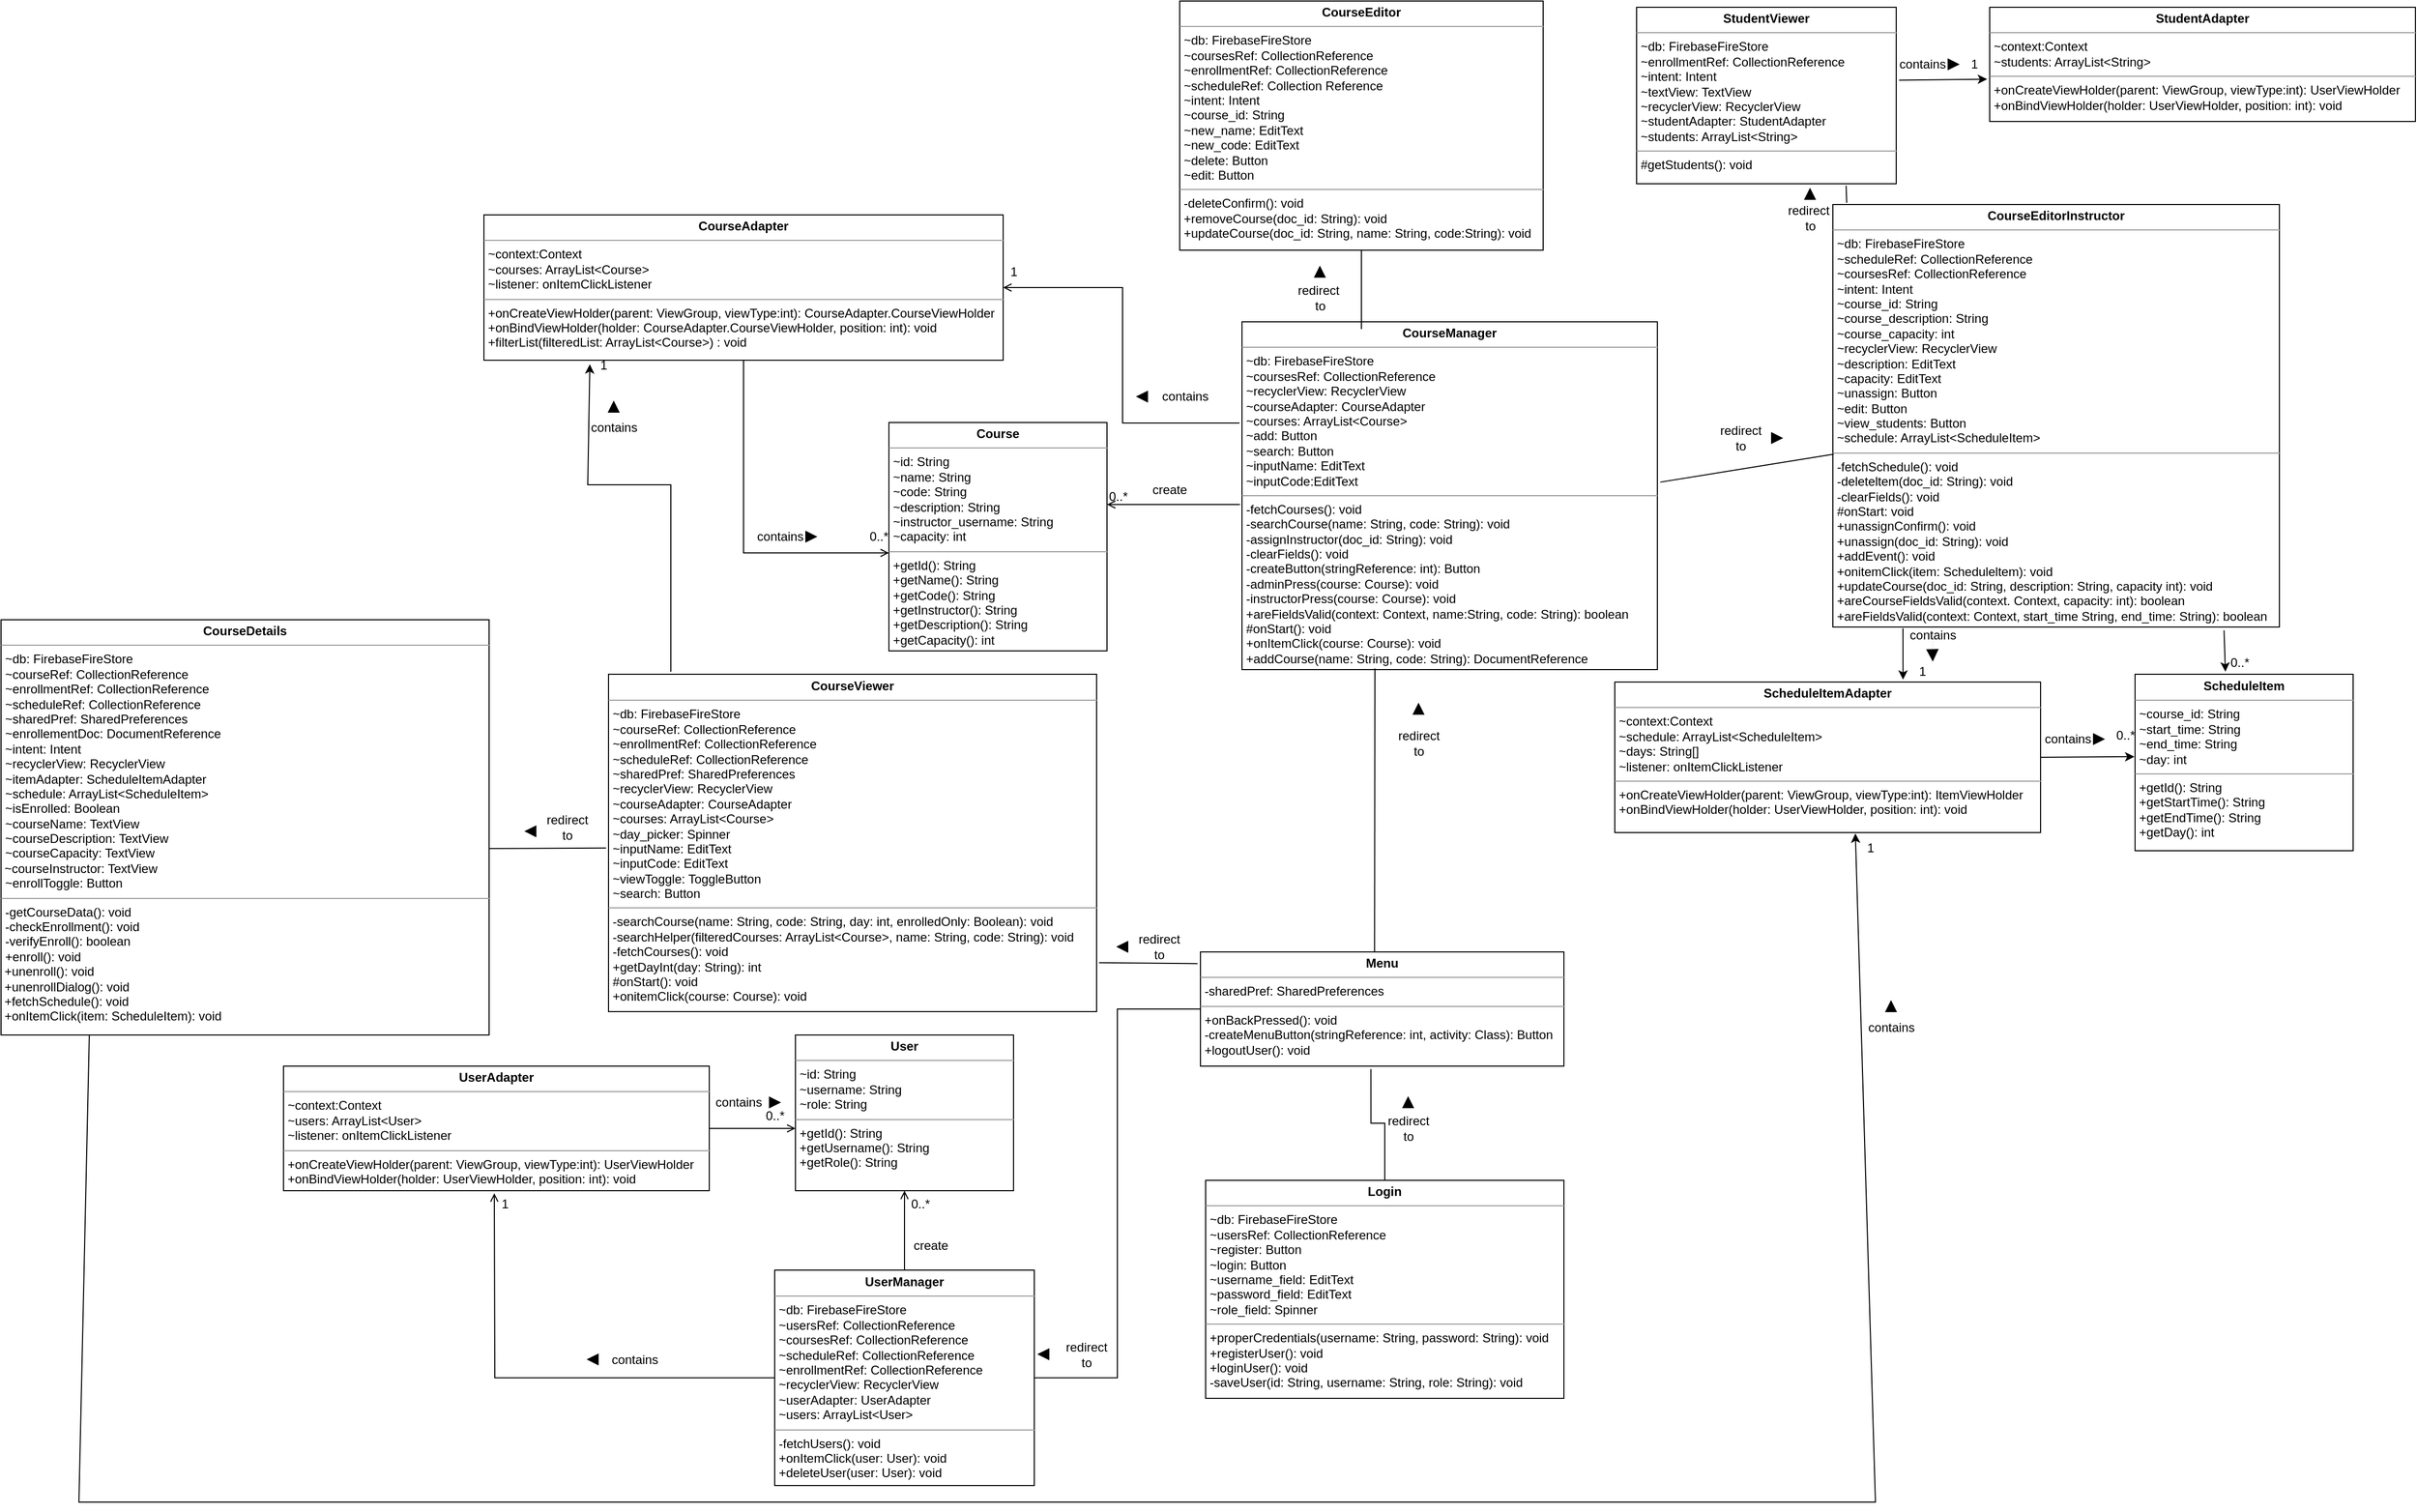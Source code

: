 <mxfile version="20.6.0" type="github">
  <diagram id="C5RBs43oDa-KdzZeNtuy" name="Page-1">
    <mxGraphModel dx="1880" dy="1747" grid="1" gridSize="10" guides="1" tooltips="1" connect="1" arrows="1" fold="1" page="1" pageScale="1" pageWidth="827" pageHeight="1169" math="0" shadow="0">
      <root>
        <mxCell id="WIyWlLk6GJQsqaUBKTNV-0" />
        <mxCell id="WIyWlLk6GJQsqaUBKTNV-1" parent="WIyWlLk6GJQsqaUBKTNV-0" />
        <mxCell id="zkfFHV4jXpPFQw0GAbJ--26" value="" style="endArrow=none;shadow=0;strokeWidth=1;rounded=0;endFill=0;edgeStyle=elbowEdgeStyle;elbow=vertical;strokeColor=default;startArrow=open;startFill=0;" parent="WIyWlLk6GJQsqaUBKTNV-1" edge="1">
          <mxGeometry x="0.5" y="41" relative="1" as="geometry">
            <mxPoint x="380" y="189" as="sourcePoint" />
            <mxPoint x="508" y="189" as="targetPoint" />
            <mxPoint x="-40" y="32" as="offset" />
          </mxGeometry>
        </mxCell>
        <mxCell id="zkfFHV4jXpPFQw0GAbJ--27" value="0..*" style="resizable=0;align=left;verticalAlign=bottom;labelBackgroundColor=none;fontSize=12;" parent="zkfFHV4jXpPFQw0GAbJ--26" connectable="0" vertex="1">
          <mxGeometry x="-1" relative="1" as="geometry">
            <mxPoint y="1" as="offset" />
          </mxGeometry>
        </mxCell>
        <mxCell id="zkfFHV4jXpPFQw0GAbJ--28" value="" style="resizable=0;align=right;verticalAlign=bottom;labelBackgroundColor=none;fontSize=12;" parent="zkfFHV4jXpPFQw0GAbJ--26" connectable="0" vertex="1">
          <mxGeometry x="1" relative="1" as="geometry">
            <mxPoint x="-7" y="4" as="offset" />
          </mxGeometry>
        </mxCell>
        <mxCell id="fP5dS_6nymFe7e1dq4BX-2" value="&lt;p style=&quot;margin:0px;margin-top:4px;text-align:center;&quot;&gt;&lt;b&gt;Course&lt;/b&gt;&lt;/p&gt;&lt;hr size=&quot;1&quot;&gt;&lt;p style=&quot;margin:0px;margin-left:4px;&quot;&gt;~id: String&lt;/p&gt;&lt;p style=&quot;margin:0px;margin-left:4px;&quot;&gt;&lt;span style=&quot;background-color: initial;&quot;&gt;~name: String&lt;/span&gt;&lt;/p&gt;&lt;p style=&quot;margin:0px;margin-left:4px;&quot;&gt;&lt;span style=&quot;background-color: initial;&quot;&gt;~code: String&lt;/span&gt;&lt;/p&gt;&lt;p style=&quot;margin:0px;margin-left:4px;&quot;&gt;~description: String&lt;span style=&quot;background-color: initial;&quot;&gt;&lt;br&gt;&lt;/span&gt;&lt;/p&gt;&lt;p style=&quot;margin:0px;margin-left:4px;&quot;&gt;~instructor_username: String&lt;br&gt;&lt;/p&gt;&lt;p style=&quot;margin:0px;margin-left:4px;&quot;&gt;~capacity: int&lt;br&gt;&lt;/p&gt;&lt;hr size=&quot;1&quot;&gt;&lt;p style=&quot;margin:0px;margin-left:4px;&quot;&gt;+getId(): String&lt;/p&gt;&lt;p style=&quot;margin:0px;margin-left:4px;&quot;&gt;+getName(): String&lt;/p&gt;&lt;p style=&quot;margin:0px;margin-left:4px;&quot;&gt;+getCode(): String&lt;/p&gt;&lt;p style=&quot;margin:0px;margin-left:4px;&quot;&gt;+getInstructor(): String&lt;br&gt;&lt;/p&gt;&lt;p style=&quot;margin:0px;margin-left:4px;&quot;&gt;+getDescription(): String&lt;br&gt;&lt;/p&gt;&lt;p style=&quot;margin:0px;margin-left:4px;&quot;&gt;+getCapacity(): int&lt;br&gt;&lt;/p&gt;&lt;p style=&quot;margin:0px;margin-left:4px;&quot;&gt;&lt;br&gt;&lt;/p&gt;" style="verticalAlign=top;align=left;overflow=fill;fontSize=12;fontFamily=Helvetica;html=1;" parent="WIyWlLk6GJQsqaUBKTNV-1" vertex="1">
          <mxGeometry x="170" y="110" width="210" height="220" as="geometry" />
        </mxCell>
        <mxCell id="fP5dS_6nymFe7e1dq4BX-3" value="&lt;p style=&quot;margin:0px;margin-top:4px;text-align:center;&quot;&gt;&lt;b&gt;User&lt;/b&gt;&lt;/p&gt;&lt;hr size=&quot;1&quot;&gt;&lt;p style=&quot;margin:0px;margin-left:4px;&quot;&gt;~id: String&lt;/p&gt;&lt;p style=&quot;margin:0px;margin-left:4px;&quot;&gt;&lt;span style=&quot;background-color: initial;&quot;&gt;~username: String&lt;/span&gt;&lt;/p&gt;&lt;p style=&quot;margin:0px;margin-left:4px;&quot;&gt;&lt;span style=&quot;background-color: initial;&quot;&gt;~role: String&amp;nbsp;&lt;/span&gt;&lt;/p&gt;&lt;hr size=&quot;1&quot;&gt;&lt;p style=&quot;margin:0px;margin-left:4px;&quot;&gt;+getId(): String&lt;/p&gt;&lt;p style=&quot;margin:0px;margin-left:4px;&quot;&gt;+getUsername(): String&lt;/p&gt;&lt;p style=&quot;margin:0px;margin-left:4px;&quot;&gt;+getRole(): String&lt;/p&gt;&lt;p style=&quot;margin:0px;margin-left:4px;&quot;&gt;&lt;br&gt;&lt;/p&gt;&lt;p style=&quot;margin:0px;margin-left:4px;&quot;&gt;&lt;br&gt;&lt;/p&gt;" style="verticalAlign=top;align=left;overflow=fill;fontSize=12;fontFamily=Helvetica;html=1;" parent="WIyWlLk6GJQsqaUBKTNV-1" vertex="1">
          <mxGeometry x="80" y="700" width="210" height="150" as="geometry" />
        </mxCell>
        <mxCell id="fP5dS_6nymFe7e1dq4BX-4" value="&lt;p style=&quot;margin:0px;margin-top:4px;text-align:center;&quot;&gt;&lt;b&gt;CourseManager&lt;/b&gt;&lt;/p&gt;&lt;hr size=&quot;1&quot;&gt;&lt;p style=&quot;margin:0px;margin-left:4px;&quot;&gt;~db: FirebaseFireStore&lt;/p&gt;&lt;p style=&quot;margin:0px;margin-left:4px;&quot;&gt;~coursesRef: CollectionReference&lt;/p&gt;&lt;p style=&quot;margin:0px;margin-left:4px;&quot;&gt;~recyclerView: RecyclerView&lt;/p&gt;&lt;p style=&quot;margin:0px;margin-left:4px;&quot;&gt;~courseAdapter: CourseAdapter&lt;/p&gt;&lt;p style=&quot;margin:0px;margin-left:4px;&quot;&gt;~courses: ArrayList&amp;lt;Course&amp;gt;&lt;/p&gt;&lt;p style=&quot;margin:0px;margin-left:4px;&quot;&gt;~add: Button&lt;/p&gt;&lt;p style=&quot;margin:0px;margin-left:4px;&quot;&gt;~search: Button&lt;/p&gt;&lt;p style=&quot;margin:0px;margin-left:4px;&quot;&gt;~inputName: EditText&lt;/p&gt;&lt;p style=&quot;margin:0px;margin-left:4px;&quot;&gt;~inputCode:EditText&lt;/p&gt;&lt;hr size=&quot;1&quot;&gt;&lt;p style=&quot;margin:0px;margin-left:4px;&quot;&gt;-fetchCourses(): void&lt;/p&gt;&lt;p style=&quot;margin:0px;margin-left:4px;&quot;&gt;-searchCourse(name: String, code: String): void&lt;/p&gt;&lt;p style=&quot;margin:0px;margin-left:4px;&quot;&gt;-assignInstructor(doc_id: String): void&lt;/p&gt;&lt;p style=&quot;margin:0px;margin-left:4px;&quot;&gt;-clearFields(): void&lt;br&gt;&lt;/p&gt;&lt;p style=&quot;margin:0px;margin-left:4px;&quot;&gt;-createButton(stringReference: int): Button&lt;/p&gt;&lt;p style=&quot;margin:0px;margin-left:4px;&quot;&gt;-adminPress(course: Course): void&lt;/p&gt;&lt;p style=&quot;margin:0px;margin-left:4px;&quot;&gt;-instructorPress(course: Course): void&lt;br&gt;&lt;/p&gt;&lt;p style=&quot;margin:0px;margin-left:4px;&quot;&gt;+areFieldsValid(context: Context, name:String, code: String): boolean&lt;/p&gt;&lt;p style=&quot;margin:0px;margin-left:4px;&quot;&gt;#onStart(): void&lt;/p&gt;&lt;p style=&quot;margin:0px;margin-left:4px;&quot;&gt;+onItemClick(course: Course): void&lt;/p&gt;&lt;p style=&quot;margin:0px;margin-left:4px;&quot;&gt;+addCourse(name: String, code: String): DocumentReference&lt;br&gt;&lt;/p&gt;" style="verticalAlign=top;align=left;overflow=fill;fontSize=12;fontFamily=Helvetica;html=1;" parent="WIyWlLk6GJQsqaUBKTNV-1" vertex="1">
          <mxGeometry x="510" y="13" width="400" height="335" as="geometry" />
        </mxCell>
        <mxCell id="fP5dS_6nymFe7e1dq4BX-97" style="edgeStyle=orthogonalEdgeStyle;rounded=0;orthogonalLoop=1;jettySize=auto;html=1;strokeColor=#000000;startArrow=none;startFill=0;endArrow=open;endFill=0;" parent="WIyWlLk6GJQsqaUBKTNV-1" source="fP5dS_6nymFe7e1dq4BX-5" edge="1">
          <mxGeometry relative="1" as="geometry">
            <mxPoint x="-210" y="852.5" as="targetPoint" />
          </mxGeometry>
        </mxCell>
        <mxCell id="fP5dS_6nymFe7e1dq4BX-5" value="&lt;p style=&quot;margin:0px;margin-top:4px;text-align:center;&quot;&gt;&lt;b&gt;UserManager&lt;/b&gt;&lt;/p&gt;&lt;hr size=&quot;1&quot;&gt;&lt;p style=&quot;margin:0px;margin-left:4px;&quot;&gt;~db: FirebaseFireStore&lt;/p&gt;&lt;p style=&quot;margin:0px;margin-left:4px;&quot;&gt;~usersRef: CollectionReference&lt;/p&gt;&lt;p style=&quot;margin:0px;margin-left:4px;&quot;&gt;~coursesRef: CollectionReference&lt;/p&gt;&lt;p style=&quot;margin:0px;margin-left:4px;&quot;&gt;~scheduleRef: CollectionReference&lt;/p&gt;&lt;p style=&quot;margin:0px;margin-left:4px;&quot;&gt;~enrollmentRef: CollectionReference&lt;/p&gt;&lt;p style=&quot;margin:0px;margin-left:4px;&quot;&gt;~recyclerView: RecyclerView&lt;/p&gt;&lt;p style=&quot;margin:0px;margin-left:4px;&quot;&gt;~userAdapter: UserAdapter&lt;/p&gt;&lt;p style=&quot;margin:0px;margin-left:4px;&quot;&gt;~users: ArrayList&amp;lt;User&amp;gt;&lt;/p&gt;&lt;hr size=&quot;1&quot;&gt;&lt;p style=&quot;margin:0px;margin-left:4px;&quot;&gt;-fetchUsers(): void&lt;/p&gt;&lt;p style=&quot;margin:0px;margin-left:4px;&quot;&gt;+onItemClick(user: User): void&lt;/p&gt;&lt;p style=&quot;margin:0px;margin-left:4px;&quot;&gt;+deleteUser(user: User): void&lt;/p&gt;" style="verticalAlign=top;align=left;overflow=fill;fontSize=12;fontFamily=Helvetica;html=1;" parent="WIyWlLk6GJQsqaUBKTNV-1" vertex="1">
          <mxGeometry x="60" y="926.5" width="250" height="207.5" as="geometry" />
        </mxCell>
        <mxCell id="fP5dS_6nymFe7e1dq4BX-13" value="" style="endArrow=none;html=1;rounded=0;entryX=0.5;entryY=0;entryDx=0;entryDy=0;exitX=0.5;exitY=1;exitDx=0;exitDy=0;endFill=0;startArrow=open;startFill=0;" parent="WIyWlLk6GJQsqaUBKTNV-1" source="fP5dS_6nymFe7e1dq4BX-3" target="fP5dS_6nymFe7e1dq4BX-5" edge="1">
          <mxGeometry width="50" height="50" relative="1" as="geometry">
            <mxPoint x="300" y="842.5" as="sourcePoint" />
            <mxPoint x="350" y="792.5" as="targetPoint" />
          </mxGeometry>
        </mxCell>
        <mxCell id="fP5dS_6nymFe7e1dq4BX-15" value="0..*" style="text;html=1;align=center;verticalAlign=middle;resizable=0;points=[];autosize=1;strokeColor=none;fillColor=none;" parent="WIyWlLk6GJQsqaUBKTNV-1" vertex="1">
          <mxGeometry x="180" y="847.5" width="40" height="30" as="geometry" />
        </mxCell>
        <mxCell id="fP5dS_6nymFe7e1dq4BX-26" value="" style="endArrow=classic;html=1;rounded=0;strokeColor=none;" parent="WIyWlLk6GJQsqaUBKTNV-1" edge="1">
          <mxGeometry width="50" height="50" relative="1" as="geometry">
            <mxPoint x="440" y="340" as="sourcePoint" />
            <mxPoint x="440" y="260" as="targetPoint" />
          </mxGeometry>
        </mxCell>
        <mxCell id="fP5dS_6nymFe7e1dq4BX-43" style="edgeStyle=orthogonalEdgeStyle;rounded=0;orthogonalLoop=1;jettySize=auto;html=1;entryX=1;entryY=0.5;entryDx=0;entryDy=0;strokeColor=#000000;endArrow=none;endFill=0;" parent="WIyWlLk6GJQsqaUBKTNV-1" source="fP5dS_6nymFe7e1dq4BX-32" target="fP5dS_6nymFe7e1dq4BX-5" edge="1">
          <mxGeometry relative="1" as="geometry" />
        </mxCell>
        <mxCell id="fP5dS_6nymFe7e1dq4BX-32" value="&lt;p style=&quot;margin:0px;margin-top:4px;text-align:center;&quot;&gt;&lt;b&gt;Menu&lt;/b&gt;&lt;/p&gt;&lt;hr size=&quot;1&quot;&gt;&lt;p style=&quot;margin:0px;margin-left:4px;&quot;&gt;-sharedPref: SharedPreferences&lt;/p&gt;&lt;hr size=&quot;1&quot;&gt;&lt;p style=&quot;margin:0px;margin-left:4px;&quot;&gt;+onBackPressed(): void&lt;/p&gt;&lt;p style=&quot;margin:0px;margin-left:4px;&quot;&gt;-createMenuButton(stringReference: int, activity: Class): Button&lt;/p&gt;&lt;p style=&quot;margin:0px;margin-left:4px;&quot;&gt;+logoutUser(): void&lt;/p&gt;" style="verticalAlign=top;align=left;overflow=fill;fontSize=12;fontFamily=Helvetica;html=1;" parent="WIyWlLk6GJQsqaUBKTNV-1" vertex="1">
          <mxGeometry x="470" y="620" width="350" height="110" as="geometry" />
        </mxCell>
        <mxCell id="fP5dS_6nymFe7e1dq4BX-44" value="redirect&lt;br&gt;to" style="text;html=1;align=center;verticalAlign=middle;resizable=0;points=[];autosize=1;strokeColor=none;fillColor=none;" parent="WIyWlLk6GJQsqaUBKTNV-1" vertex="1">
          <mxGeometry x="330" y="987.5" width="60" height="40" as="geometry" />
        </mxCell>
        <mxCell id="fP5dS_6nymFe7e1dq4BX-46" value="" style="triangle;whiteSpace=wrap;html=1;direction=west;fillColor=#000000;" parent="WIyWlLk6GJQsqaUBKTNV-1" vertex="1">
          <mxGeometry x="314" y="1002.5" width="10" height="10" as="geometry" />
        </mxCell>
        <mxCell id="fP5dS_6nymFe7e1dq4BX-57" style="edgeStyle=orthogonalEdgeStyle;rounded=0;orthogonalLoop=1;jettySize=auto;html=1;strokeColor=#000000;endArrow=none;endFill=0;" parent="WIyWlLk6GJQsqaUBKTNV-1" source="fP5dS_6nymFe7e1dq4BX-47" edge="1">
          <mxGeometry relative="1" as="geometry">
            <mxPoint x="625" y="20" as="targetPoint" />
          </mxGeometry>
        </mxCell>
        <mxCell id="fP5dS_6nymFe7e1dq4BX-47" value="&lt;p style=&quot;margin:0px;margin-top:4px;text-align:center;&quot;&gt;&lt;b&gt;CourseEditor&lt;/b&gt;&lt;/p&gt;&lt;hr size=&quot;1&quot;&gt;&lt;p style=&quot;margin:0px;margin-left:4px;&quot;&gt;~db: FirebaseFireStore&lt;/p&gt;&lt;p style=&quot;margin:0px;margin-left:4px;&quot;&gt;~coursesRef: CollectionReference&lt;/p&gt;&lt;p style=&quot;margin:0px;margin-left:4px;&quot;&gt;~enrollmentRef: CollectionReference&lt;/p&gt;&lt;p style=&quot;margin:0px;margin-left:4px;&quot;&gt;~scheduleRef: Collection Reference&lt;br&gt;&lt;/p&gt;&lt;p style=&quot;margin:0px;margin-left:4px;&quot;&gt;~intent: Intent&lt;/p&gt;&lt;p style=&quot;margin:0px;margin-left:4px;&quot;&gt;~course_id: String&lt;/p&gt;&lt;p style=&quot;margin:0px;margin-left:4px;&quot;&gt;~new_name: EditText&lt;/p&gt;&lt;p style=&quot;margin:0px;margin-left:4px;&quot;&gt;~new_code: EditText&lt;/p&gt;&lt;p style=&quot;margin:0px;margin-left:4px;&quot;&gt;~delete: Button&lt;/p&gt;&lt;p style=&quot;margin:0px;margin-left:4px;&quot;&gt;~edit: Button&lt;/p&gt;&lt;hr size=&quot;1&quot;&gt;&lt;p style=&quot;margin:0px;margin-left:4px;&quot;&gt;-deleteConfirm(): void&lt;/p&gt;&lt;p style=&quot;margin:0px;margin-left:4px;&quot;&gt;+removeCourse(doc_id: String): void&lt;/p&gt;&lt;p style=&quot;margin:0px;margin-left:4px;&quot;&gt;+updateCourse(doc_id: String, name: String, code:String): void&lt;/p&gt;" style="verticalAlign=top;align=left;overflow=fill;fontSize=12;fontFamily=Helvetica;html=1;" parent="WIyWlLk6GJQsqaUBKTNV-1" vertex="1">
          <mxGeometry x="450" y="-296" width="350" height="240" as="geometry" />
        </mxCell>
        <mxCell id="fP5dS_6nymFe7e1dq4BX-80" style="edgeStyle=orthogonalEdgeStyle;rounded=0;orthogonalLoop=1;jettySize=auto;html=1;entryX=0;entryY=0.571;entryDx=0;entryDy=0;entryPerimeter=0;strokeColor=#000000;endArrow=open;endFill=0;" parent="WIyWlLk6GJQsqaUBKTNV-1" source="fP5dS_6nymFe7e1dq4BX-49" target="fP5dS_6nymFe7e1dq4BX-2" edge="1">
          <mxGeometry relative="1" as="geometry" />
        </mxCell>
        <mxCell id="fP5dS_6nymFe7e1dq4BX-89" style="edgeStyle=orthogonalEdgeStyle;rounded=0;orthogonalLoop=1;jettySize=auto;html=1;entryX=-0.006;entryY=0.291;entryDx=0;entryDy=0;entryPerimeter=0;strokeColor=#000000;endArrow=none;endFill=0;startArrow=open;startFill=0;" parent="WIyWlLk6GJQsqaUBKTNV-1" source="fP5dS_6nymFe7e1dq4BX-49" target="fP5dS_6nymFe7e1dq4BX-4" edge="1">
          <mxGeometry relative="1" as="geometry" />
        </mxCell>
        <mxCell id="fP5dS_6nymFe7e1dq4BX-49" value="&lt;p style=&quot;margin:0px;margin-top:4px;text-align:center;&quot;&gt;&lt;b&gt;CourseAdapter&lt;/b&gt;&lt;/p&gt;&lt;hr size=&quot;1&quot;&gt;&lt;p style=&quot;margin:0px;margin-left:4px;&quot;&gt;~context:Context&lt;/p&gt;&lt;p style=&quot;margin:0px;margin-left:4px;&quot;&gt;~courses: ArrayList&amp;lt;Course&amp;gt;&lt;/p&gt;&lt;p style=&quot;margin:0px;margin-left:4px;&quot;&gt;~listener: onItemClickListener&lt;/p&gt;&lt;hr size=&quot;1&quot;&gt;&lt;p style=&quot;margin:0px;margin-left:4px;&quot;&gt;+onCreateViewHolder(parent: ViewGroup, viewType:int): CourseAdapter.CourseViewHolder&lt;/p&gt;&lt;p style=&quot;margin:0px;margin-left:4px;&quot;&gt;+onBindViewHolder(holder: CourseAdapter.CourseViewHolder, position: int): void&lt;/p&gt;&lt;p style=&quot;margin:0px;margin-left:4px;&quot;&gt;+filterList(filteredList: ArrayList&amp;lt;Course&amp;gt;) : void&lt;br&gt;&lt;/p&gt;" style="verticalAlign=top;align=left;overflow=fill;fontSize=12;fontFamily=Helvetica;html=1;" parent="WIyWlLk6GJQsqaUBKTNV-1" vertex="1">
          <mxGeometry x="-220" y="-90" width="500" height="140" as="geometry" />
        </mxCell>
        <mxCell id="fP5dS_6nymFe7e1dq4BX-83" style="edgeStyle=orthogonalEdgeStyle;rounded=0;orthogonalLoop=1;jettySize=auto;html=1;entryX=0;entryY=0.6;entryDx=0;entryDy=0;entryPerimeter=0;strokeColor=#000000;endArrow=open;endFill=0;" parent="WIyWlLk6GJQsqaUBKTNV-1" source="fP5dS_6nymFe7e1dq4BX-50" target="fP5dS_6nymFe7e1dq4BX-3" edge="1">
          <mxGeometry relative="1" as="geometry" />
        </mxCell>
        <mxCell id="fP5dS_6nymFe7e1dq4BX-50" value="&lt;p style=&quot;margin:0px;margin-top:4px;text-align:center;&quot;&gt;&lt;b&gt;UserAdapter&lt;/b&gt;&lt;/p&gt;&lt;hr size=&quot;1&quot;&gt;&lt;p style=&quot;margin:0px;margin-left:4px;&quot;&gt;~context:Context&lt;/p&gt;&lt;p style=&quot;margin:0px;margin-left:4px;&quot;&gt;~users: ArrayList&amp;lt;User&amp;gt;&lt;/p&gt;&lt;p style=&quot;margin:0px;margin-left:4px;&quot;&gt;~listener: onItemClickListener&lt;/p&gt;&lt;hr size=&quot;1&quot;&gt;&lt;p style=&quot;margin:0px;margin-left:4px;&quot;&gt;+onCreateViewHolder(parent: ViewGroup, viewType:int): UserViewHolder&lt;/p&gt;&lt;p style=&quot;margin:0px;margin-left:4px;&quot;&gt;+onBindViewHolder(holder: UserViewHolder, position: int): void&lt;/p&gt;" style="verticalAlign=top;align=left;overflow=fill;fontSize=12;fontFamily=Helvetica;html=1;" parent="WIyWlLk6GJQsqaUBKTNV-1" vertex="1">
          <mxGeometry x="-413" y="730" width="410" height="120" as="geometry" />
        </mxCell>
        <mxCell id="fP5dS_6nymFe7e1dq4BX-58" value="redirect&amp;nbsp;&lt;br&gt;to" style="text;html=1;align=center;verticalAlign=middle;resizable=0;points=[];autosize=1;strokeColor=none;fillColor=none;" parent="WIyWlLk6GJQsqaUBKTNV-1" vertex="1">
          <mxGeometry x="550" y="-30" width="70" height="40" as="geometry" />
        </mxCell>
        <mxCell id="fP5dS_6nymFe7e1dq4BX-60" value="" style="triangle;whiteSpace=wrap;html=1;direction=north;fillColor=#000000;" parent="WIyWlLk6GJQsqaUBKTNV-1" vertex="1">
          <mxGeometry x="580" y="-40" width="10" height="10" as="geometry" />
        </mxCell>
        <mxCell id="fP5dS_6nymFe7e1dq4BX-66" style="edgeStyle=orthogonalEdgeStyle;rounded=0;orthogonalLoop=1;jettySize=auto;html=1;entryX=0.469;entryY=1.026;entryDx=0;entryDy=0;entryPerimeter=0;strokeColor=#000000;endArrow=none;endFill=0;" parent="WIyWlLk6GJQsqaUBKTNV-1" source="fP5dS_6nymFe7e1dq4BX-65" target="fP5dS_6nymFe7e1dq4BX-32" edge="1">
          <mxGeometry relative="1" as="geometry" />
        </mxCell>
        <mxCell id="fP5dS_6nymFe7e1dq4BX-65" value="&lt;p style=&quot;margin:0px;margin-top:4px;text-align:center;&quot;&gt;&lt;b&gt;Login&lt;/b&gt;&lt;/p&gt;&lt;hr size=&quot;1&quot;&gt;&lt;p style=&quot;margin: 0px 0px 0px 4px;&quot;&gt;~db: FirebaseFireStore&lt;/p&gt;&lt;p style=&quot;margin: 0px 0px 0px 4px;&quot;&gt;~usersRef: CollectionReference&lt;/p&gt;&lt;p style=&quot;margin: 0px 0px 0px 4px;&quot;&gt;~register: Button&lt;/p&gt;&lt;p style=&quot;margin: 0px 0px 0px 4px;&quot;&gt;~login: Button&lt;/p&gt;&lt;p style=&quot;margin: 0px 0px 0px 4px;&quot;&gt;~username_field: EditText&lt;/p&gt;&lt;p style=&quot;margin: 0px 0px 0px 4px;&quot;&gt;~password_field: EditText&lt;/p&gt;&lt;p style=&quot;margin: 0px 0px 0px 4px;&quot;&gt;~role_field: Spinner&lt;/p&gt;&lt;hr size=&quot;1&quot;&gt;&lt;p style=&quot;margin:0px;margin-left:4px;&quot;&gt;+properCredentials(username: String, password: String): void&lt;br&gt;&lt;/p&gt;&lt;p style=&quot;margin:0px;margin-left:4px;&quot;&gt;+registerUser(): void&lt;/p&gt;&lt;p style=&quot;margin:0px;margin-left:4px;&quot;&gt;+loginUser(): void&lt;/p&gt;&lt;p style=&quot;margin:0px;margin-left:4px;&quot;&gt;-saveUser(id: String, username: String, role: String): void&lt;/p&gt;&lt;p style=&quot;margin:0px;margin-left:4px;&quot;&gt;&lt;br&gt;&lt;/p&gt;&lt;p style=&quot;margin:0px;margin-left:4px;&quot;&gt;&lt;br&gt;&lt;/p&gt;" style="verticalAlign=top;align=left;overflow=fill;fontSize=12;fontFamily=Helvetica;html=1;" parent="WIyWlLk6GJQsqaUBKTNV-1" vertex="1">
          <mxGeometry x="475" y="840" width="345" height="210" as="geometry" />
        </mxCell>
        <mxCell id="fP5dS_6nymFe7e1dq4BX-67" value="redirect&lt;br&gt;to" style="text;html=1;align=center;verticalAlign=middle;resizable=0;points=[];autosize=1;strokeColor=none;fillColor=none;" parent="WIyWlLk6GJQsqaUBKTNV-1" vertex="1">
          <mxGeometry x="640" y="770" width="60" height="40" as="geometry" />
        </mxCell>
        <mxCell id="fP5dS_6nymFe7e1dq4BX-69" value="" style="triangle;whiteSpace=wrap;html=1;direction=north;fillColor=#000000;" parent="WIyWlLk6GJQsqaUBKTNV-1" vertex="1">
          <mxGeometry x="665" y="760" width="10" height="10" as="geometry" />
        </mxCell>
        <mxCell id="fP5dS_6nymFe7e1dq4BX-74" value="redirect&lt;br&gt;to" style="text;html=1;align=center;verticalAlign=middle;resizable=0;points=[];autosize=1;strokeColor=none;fillColor=none;" parent="WIyWlLk6GJQsqaUBKTNV-1" vertex="1">
          <mxGeometry x="650" y="398.5" width="60" height="40" as="geometry" />
        </mxCell>
        <mxCell id="fP5dS_6nymFe7e1dq4BX-75" value="" style="triangle;whiteSpace=wrap;html=1;direction=north;fillColor=#000000;" parent="WIyWlLk6GJQsqaUBKTNV-1" vertex="1">
          <mxGeometry x="675" y="381" width="10" height="10" as="geometry" />
        </mxCell>
        <mxCell id="fP5dS_6nymFe7e1dq4BX-76" value="create" style="text;html=1;align=center;verticalAlign=middle;resizable=0;points=[];autosize=1;strokeColor=none;fillColor=none;" parent="WIyWlLk6GJQsqaUBKTNV-1" vertex="1">
          <mxGeometry x="410" y="160" width="60" height="30" as="geometry" />
        </mxCell>
        <mxCell id="fP5dS_6nymFe7e1dq4BX-78" value="create" style="text;html=1;align=center;verticalAlign=middle;resizable=0;points=[];autosize=1;strokeColor=none;fillColor=none;" parent="WIyWlLk6GJQsqaUBKTNV-1" vertex="1">
          <mxGeometry x="180" y="887.5" width="60" height="30" as="geometry" />
        </mxCell>
        <mxCell id="fP5dS_6nymFe7e1dq4BX-79" value="" style="endArrow=none;html=1;rounded=0;strokeColor=#000000;exitX=0.479;exitY=0;exitDx=0;exitDy=0;exitPerimeter=0;entryX=0.32;entryY=0.997;entryDx=0;entryDy=0;entryPerimeter=0;" parent="WIyWlLk6GJQsqaUBKTNV-1" source="fP5dS_6nymFe7e1dq4BX-32" target="fP5dS_6nymFe7e1dq4BX-4" edge="1">
          <mxGeometry width="50" height="50" relative="1" as="geometry">
            <mxPoint x="450" y="450" as="sourcePoint" />
            <mxPoint x="638" y="360" as="targetPoint" />
          </mxGeometry>
        </mxCell>
        <mxCell id="fP5dS_6nymFe7e1dq4BX-84" value="0..*" style="text;html=1;align=center;verticalAlign=middle;resizable=0;points=[];autosize=1;strokeColor=none;fillColor=none;" parent="WIyWlLk6GJQsqaUBKTNV-1" vertex="1">
          <mxGeometry x="140" y="205" width="40" height="30" as="geometry" />
        </mxCell>
        <mxCell id="fP5dS_6nymFe7e1dq4BX-85" value="0..*" style="text;html=1;align=center;verticalAlign=middle;resizable=0;points=[];autosize=1;strokeColor=none;fillColor=none;" parent="WIyWlLk6GJQsqaUBKTNV-1" vertex="1">
          <mxGeometry x="40" y="762.5" width="40" height="30" as="geometry" />
        </mxCell>
        <mxCell id="fP5dS_6nymFe7e1dq4BX-87" value="contains&lt;br&gt;" style="text;html=1;align=center;verticalAlign=middle;resizable=0;points=[];autosize=1;strokeColor=none;fillColor=none;" parent="WIyWlLk6GJQsqaUBKTNV-1" vertex="1">
          <mxGeometry x="30" y="205" width="70" height="30" as="geometry" />
        </mxCell>
        <mxCell id="fP5dS_6nymFe7e1dq4BX-88" value="contains&lt;br&gt;" style="text;html=1;align=center;verticalAlign=middle;resizable=0;points=[];autosize=1;strokeColor=none;fillColor=none;" parent="WIyWlLk6GJQsqaUBKTNV-1" vertex="1">
          <mxGeometry x="-10" y="750" width="70" height="30" as="geometry" />
        </mxCell>
        <mxCell id="fP5dS_6nymFe7e1dq4BX-90" value="1" style="text;html=1;align=center;verticalAlign=middle;resizable=0;points=[];autosize=1;strokeColor=none;fillColor=none;" parent="WIyWlLk6GJQsqaUBKTNV-1" vertex="1">
          <mxGeometry x="275" y="-50" width="30" height="30" as="geometry" />
        </mxCell>
        <mxCell id="fP5dS_6nymFe7e1dq4BX-91" value="contains&lt;br&gt;" style="text;html=1;align=center;verticalAlign=middle;resizable=0;points=[];autosize=1;strokeColor=none;fillColor=none;" parent="WIyWlLk6GJQsqaUBKTNV-1" vertex="1">
          <mxGeometry x="420" y="70" width="70" height="30" as="geometry" />
        </mxCell>
        <mxCell id="fP5dS_6nymFe7e1dq4BX-93" value="" style="triangle;whiteSpace=wrap;html=1;direction=west;fillColor=#000000;" parent="WIyWlLk6GJQsqaUBKTNV-1" vertex="1">
          <mxGeometry x="409" y="80" width="10" height="10" as="geometry" />
        </mxCell>
        <mxCell id="fP5dS_6nymFe7e1dq4BX-94" value="" style="triangle;whiteSpace=wrap;html=1;direction=east;fillColor=#000000;" parent="WIyWlLk6GJQsqaUBKTNV-1" vertex="1">
          <mxGeometry x="90" y="215" width="10" height="10" as="geometry" />
        </mxCell>
        <mxCell id="fP5dS_6nymFe7e1dq4BX-95" value="" style="triangle;whiteSpace=wrap;html=1;direction=east;fillColor=#000000;" parent="WIyWlLk6GJQsqaUBKTNV-1" vertex="1">
          <mxGeometry x="55" y="760" width="10" height="10" as="geometry" />
        </mxCell>
        <mxCell id="fP5dS_6nymFe7e1dq4BX-98" value="contains&lt;br&gt;" style="text;html=1;align=center;verticalAlign=middle;resizable=0;points=[];autosize=1;strokeColor=none;fillColor=none;" parent="WIyWlLk6GJQsqaUBKTNV-1" vertex="1">
          <mxGeometry x="-110" y="997.5" width="70" height="30" as="geometry" />
        </mxCell>
        <mxCell id="fP5dS_6nymFe7e1dq4BX-99" value="" style="triangle;whiteSpace=wrap;html=1;direction=west;fillColor=#000000;" parent="WIyWlLk6GJQsqaUBKTNV-1" vertex="1">
          <mxGeometry x="-120" y="1007.5" width="10" height="10" as="geometry" />
        </mxCell>
        <mxCell id="fP5dS_6nymFe7e1dq4BX-100" value="1" style="text;html=1;align=center;verticalAlign=middle;resizable=0;points=[];autosize=1;strokeColor=none;fillColor=none;" parent="WIyWlLk6GJQsqaUBKTNV-1" vertex="1">
          <mxGeometry x="-215" y="847.5" width="30" height="30" as="geometry" />
        </mxCell>
        <mxCell id="FUKCDuMdCEa6yZgynZya-0" value="&lt;p style=&quot;margin:0px;margin-top:4px;text-align:center;&quot;&gt;&lt;b&gt;CourseEditorInstructor&lt;/b&gt;&lt;/p&gt;&lt;hr size=&quot;1&quot;&gt;&lt;p style=&quot;margin:0px;margin-left:4px;&quot;&gt;~db: FirebaseFireStore&lt;/p&gt;&lt;p style=&quot;margin:0px;margin-left:4px;&quot;&gt;~scheduleRef: CollectionReference&lt;/p&gt;&lt;p style=&quot;margin:0px;margin-left:4px;&quot;&gt;~coursesRef: CollectionReference&lt;/p&gt;&lt;p style=&quot;margin:0px;margin-left:4px;&quot;&gt;~intent: Intent&lt;/p&gt;&lt;p style=&quot;margin:0px;margin-left:4px;&quot;&gt;~course_id: String&lt;/p&gt;&lt;p style=&quot;margin:0px;margin-left:4px;&quot;&gt;~course_description: String&lt;br&gt;&lt;/p&gt;&lt;p style=&quot;margin:0px;margin-left:4px;&quot;&gt;~course_capacity: int&lt;/p&gt;&lt;p style=&quot;margin:0px;margin-left:4px;&quot;&gt;~recyclerView: RecyclerView&lt;/p&gt;&lt;p style=&quot;margin:0px;margin-left:4px;&quot;&gt;~description: EditText&lt;/p&gt;&lt;p style=&quot;margin:0px;margin-left:4px;&quot;&gt;~capacity: EditText&lt;/p&gt;&lt;p style=&quot;margin:0px;margin-left:4px;&quot;&gt;~unassign: Button&lt;/p&gt;&lt;p style=&quot;margin:0px;margin-left:4px;&quot;&gt;~edit: Button&lt;/p&gt;&lt;p style=&quot;margin:0px;margin-left:4px;&quot;&gt;~view_students: Button&lt;br&gt;&lt;/p&gt;&lt;p style=&quot;margin:0px;margin-left:4px;&quot;&gt;~schedule: ArrayList&amp;lt;ScheduleItem&amp;gt;&lt;br&gt;&lt;/p&gt;&lt;hr size=&quot;1&quot;&gt;&lt;p style=&quot;margin:0px;margin-left:4px;&quot;&gt;-fetchSchedule(): void&lt;/p&gt;&lt;p style=&quot;margin:0px;margin-left:4px;&quot;&gt;-deleteltem(doc_id: String): void&lt;/p&gt;&lt;p style=&quot;margin:0px;margin-left:4px;&quot;&gt;-clearFields(): void&lt;br&gt;&lt;/p&gt;&lt;p style=&quot;margin:0px;margin-left:4px;&quot;&gt;#onStart: void&lt;/p&gt;&lt;p style=&quot;margin:0px;margin-left:4px;&quot;&gt;+unassignConfirm(): void&lt;/p&gt;&lt;p style=&quot;margin:0px;margin-left:4px;&quot;&gt;+unassign(doc_id: String): void&amp;nbsp;&lt;/p&gt;&lt;p style=&quot;margin:0px;margin-left:4px;&quot;&gt;+addEvent(): void&lt;/p&gt;&lt;p style=&quot;margin:0px;margin-left:4px;&quot;&gt;+onitemClick(item: Scheduleltem): void&lt;/p&gt;&lt;p style=&quot;margin:0px;margin-left:4px;&quot;&gt;+updateCourse(doc_id: String, description: String, capacity int): void&amp;nbsp;&lt;/p&gt;&lt;p style=&quot;margin:0px;margin-left:4px;&quot;&gt;+areCourseFieldsValid(context. Context, capacity: int): boolean&amp;nbsp;&lt;/p&gt;&lt;p style=&quot;margin:0px;margin-left:4px;&quot;&gt;+areFieldsValid(context: Context, start_time String, end_time: String): boolean&lt;/p&gt;" style="verticalAlign=top;align=left;overflow=fill;fontSize=12;fontFamily=Helvetica;html=1;" parent="WIyWlLk6GJQsqaUBKTNV-1" vertex="1">
          <mxGeometry x="1079" y="-100" width="430" height="407" as="geometry" />
        </mxCell>
        <mxCell id="FUKCDuMdCEa6yZgynZya-1" value="&lt;p style=&quot;margin:0px;margin-top:4px;text-align:center;&quot;&gt;&lt;b&gt;ScheduleItemAdapter&lt;/b&gt;&lt;/p&gt;&lt;hr size=&quot;1&quot;&gt;&lt;p style=&quot;margin:0px;margin-left:4px;&quot;&gt;~context:Context&lt;/p&gt;&lt;p style=&quot;margin:0px;margin-left:4px;&quot;&gt;~schedule: ArrayList&amp;lt;&lt;span style=&quot;background-color: initial;&quot;&gt;ScheduleItem&lt;/span&gt;&lt;span style=&quot;background-color: initial;&quot;&gt;&amp;gt;&lt;/span&gt;&lt;/p&gt;&lt;p style=&quot;margin:0px;margin-left:4px;&quot;&gt;&lt;span style=&quot;background-color: initial;&quot;&gt;~days: String[]&lt;/span&gt;&lt;/p&gt;&lt;p style=&quot;margin:0px;margin-left:4px;&quot;&gt;~listener: onItemClickListener&lt;/p&gt;&lt;hr size=&quot;1&quot;&gt;&lt;p style=&quot;margin:0px;margin-left:4px;&quot;&gt;+onCreateViewHolder(parent: ViewGroup, viewType:int): ItemViewHolder&lt;/p&gt;&lt;p style=&quot;margin:0px;margin-left:4px;&quot;&gt;+onBindViewHolder(holder: UserViewHolder, position: int): void&lt;/p&gt;" style="verticalAlign=top;align=left;overflow=fill;fontSize=12;fontFamily=Helvetica;html=1;" parent="WIyWlLk6GJQsqaUBKTNV-1" vertex="1">
          <mxGeometry x="869" y="360" width="410" height="145" as="geometry" />
        </mxCell>
        <mxCell id="FUKCDuMdCEa6yZgynZya-2" value="&lt;p style=&quot;margin:0px;margin-top:4px;text-align:center;&quot;&gt;&lt;b&gt;ScheduleItem&lt;/b&gt;&lt;/p&gt;&lt;hr size=&quot;1&quot;&gt;&lt;p style=&quot;margin:0px;margin-left:4px;&quot;&gt;~course_id: String&lt;/p&gt;&lt;p style=&quot;margin:0px;margin-left:4px;&quot;&gt;&lt;span style=&quot;background-color: initial;&quot;&gt;~start_time: String&lt;/span&gt;&lt;/p&gt;&lt;p style=&quot;margin:0px;margin-left:4px;&quot;&gt;&lt;span style=&quot;background-color: initial;&quot;&gt;~end_time: String&amp;nbsp;&lt;/span&gt;&lt;/p&gt;&lt;p style=&quot;margin:0px;margin-left:4px;&quot;&gt;&lt;span style=&quot;background-color: initial;&quot;&gt;~day: int&lt;/span&gt;&lt;/p&gt;&lt;hr size=&quot;1&quot;&gt;&lt;p style=&quot;margin:0px;margin-left:4px;&quot;&gt;+getId(): String&lt;/p&gt;&lt;p style=&quot;margin:0px;margin-left:4px;&quot;&gt;+getStartTime(): String&lt;/p&gt;&lt;p style=&quot;margin:0px;margin-left:4px;&quot;&gt;+getEndTime(): String&lt;br&gt;&lt;/p&gt;&lt;p style=&quot;margin:0px;margin-left:4px;&quot;&gt;+getDay(): int&lt;/p&gt;&lt;p style=&quot;margin:0px;margin-left:4px;&quot;&gt;&lt;br&gt;&lt;/p&gt;&lt;p style=&quot;margin:0px;margin-left:4px;&quot;&gt;&lt;br&gt;&lt;/p&gt;" style="verticalAlign=top;align=left;overflow=fill;fontSize=12;fontFamily=Helvetica;html=1;" parent="WIyWlLk6GJQsqaUBKTNV-1" vertex="1">
          <mxGeometry x="1370" y="352.5" width="210" height="170" as="geometry" />
        </mxCell>
        <mxCell id="FUKCDuMdCEa6yZgynZya-3" value="&lt;p style=&quot;margin:0px;margin-top:4px;text-align:center;&quot;&gt;&lt;b&gt;StudentViewer&lt;/b&gt;&lt;/p&gt;&lt;hr size=&quot;1&quot;&gt;&lt;p style=&quot;margin:0px;margin-left:4px;&quot;&gt;~db: FirebaseFireStore&lt;/p&gt;&lt;p style=&quot;margin:0px;margin-left:4px;&quot;&gt;~enrollmentRef: CollectionReference&lt;/p&gt;&lt;p style=&quot;margin: 0px 0px 0px 4px;&quot;&gt;~intent: Intent&lt;/p&gt;&lt;p style=&quot;margin: 0px 0px 0px 4px;&quot;&gt;~textView: TextView&lt;/p&gt;&lt;p style=&quot;margin:0px;margin-left:4px;&quot;&gt;~recyclerView: RecyclerView&lt;/p&gt;&lt;p style=&quot;margin:0px;margin-left:4px;&quot;&gt;~studentAdapter: StudentAdapter&lt;/p&gt;&lt;p style=&quot;margin:0px;margin-left:4px;&quot;&gt;~students: ArrayList&amp;lt;String&amp;gt;&lt;/p&gt;&lt;hr size=&quot;1&quot;&gt;&lt;p style=&quot;margin:0px;margin-left:4px;&quot;&gt;#getStudents(): void&lt;/p&gt;" style="verticalAlign=top;align=left;overflow=fill;fontSize=12;fontFamily=Helvetica;html=1;" parent="WIyWlLk6GJQsqaUBKTNV-1" vertex="1">
          <mxGeometry x="890" y="-290" width="250" height="170" as="geometry" />
        </mxCell>
        <mxCell id="FUKCDuMdCEa6yZgynZya-4" value="&lt;p style=&quot;margin:0px;margin-top:4px;text-align:center;&quot;&gt;&lt;b&gt;StudentAdapter&lt;/b&gt;&lt;/p&gt;&lt;hr size=&quot;1&quot;&gt;&lt;p style=&quot;margin:0px;margin-left:4px;&quot;&gt;~context:Context&lt;/p&gt;&lt;p style=&quot;margin:0px;margin-left:4px;&quot;&gt;~students: ArrayList&amp;lt;&lt;span style=&quot;background-color: initial;&quot;&gt;String&lt;/span&gt;&lt;span style=&quot;background-color: initial;&quot;&gt;&amp;gt;&lt;/span&gt;&lt;/p&gt;&lt;hr size=&quot;1&quot;&gt;&lt;p style=&quot;margin:0px;margin-left:4px;&quot;&gt;+onCreateViewHolder(parent: ViewGroup, viewType:int): UserViewHolder&lt;/p&gt;&lt;p style=&quot;margin:0px;margin-left:4px;&quot;&gt;+onBindViewHolder(holder: UserViewHolder, position: int): void&lt;/p&gt;" style="verticalAlign=top;align=left;overflow=fill;fontSize=12;fontFamily=Helvetica;html=1;" parent="WIyWlLk6GJQsqaUBKTNV-1" vertex="1">
          <mxGeometry x="1230" y="-290" width="410" height="110" as="geometry" />
        </mxCell>
        <mxCell id="FUKCDuMdCEa6yZgynZya-5" value="&lt;p style=&quot;margin:0px;margin-top:4px;text-align:center;&quot;&gt;&lt;b&gt;CourseViewer&lt;/b&gt;&lt;/p&gt;&lt;hr size=&quot;1&quot;&gt;&lt;p style=&quot;margin:0px;margin-left:4px;&quot;&gt;~db: FirebaseFireStore&lt;/p&gt;&lt;p style=&quot;margin:0px;margin-left:4px;&quot;&gt;~courseRef: CollectionReference&lt;/p&gt;&lt;p style=&quot;margin:0px;margin-left:4px;&quot;&gt;~enrollmentRef: CollectionReference&lt;br&gt;&lt;/p&gt;&lt;p style=&quot;margin:0px;margin-left:4px;&quot;&gt;~scheduleRef: CollectionReference&lt;br&gt;&lt;/p&gt;&lt;p style=&quot;margin:0px;margin-left:4px;&quot;&gt;~sharedPref: SharedPreferences&lt;/p&gt;&lt;p style=&quot;margin: 0px 0px 0px 4px;&quot;&gt;~recyclerView: RecyclerView&lt;/p&gt;&lt;p style=&quot;margin: 0px 0px 0px 4px;&quot;&gt;~courseAdapter: CourseAdapter&lt;/p&gt;&lt;p style=&quot;margin: 0px 0px 0px 4px;&quot;&gt;~courses: ArrayList&amp;lt;Course&amp;gt;&lt;/p&gt;&lt;p style=&quot;margin:0px;margin-left:4px;&quot;&gt;~day_picker: Spinner&lt;/p&gt;&lt;p style=&quot;margin:0px;margin-left:4px;&quot;&gt;~inputName: EditText&lt;/p&gt;&lt;p style=&quot;margin:0px;margin-left:4px;&quot;&gt;~inputCode: EditText&lt;/p&gt;&lt;p style=&quot;margin:0px;margin-left:4px;&quot;&gt;~viewToggle: ToggleButton&lt;/p&gt;&lt;p style=&quot;margin:0px;margin-left:4px;&quot;&gt;~search: Button&lt;/p&gt;&lt;hr size=&quot;1&quot;&gt;&lt;p style=&quot;margin:0px;margin-left:4px;&quot;&gt;-searchCourse(name: String, code: String, day: int, enrolledOnly: Boolean): void&lt;/p&gt;&lt;p style=&quot;margin:0px;margin-left:4px;&quot;&gt;-searchHelper(filteredCourses: ArrayList&amp;lt;Course&amp;gt;, name: String, code: String): void&lt;/p&gt;&lt;p style=&quot;margin:0px;margin-left:4px;&quot;&gt;-fetchCourses(): void&lt;/p&gt;&lt;p style=&quot;margin:0px;margin-left:4px;&quot;&gt;+getDayInt(day: String): int&lt;/p&gt;&lt;p style=&quot;margin:0px;margin-left:4px;&quot;&gt;#onStart(): void&lt;/p&gt;&lt;p style=&quot;margin:0px;margin-left:4px;&quot;&gt;+onitemClick(course: Course): void&lt;/p&gt;" style="verticalAlign=top;align=left;overflow=fill;fontSize=12;fontFamily=Helvetica;html=1;" parent="WIyWlLk6GJQsqaUBKTNV-1" vertex="1">
          <mxGeometry x="-100" y="352.5" width="470" height="325" as="geometry" />
        </mxCell>
        <mxCell id="FUKCDuMdCEa6yZgynZya-6" value="" style="endArrow=classic;html=1;rounded=0;entryX=0.204;entryY=1.028;entryDx=0;entryDy=0;entryPerimeter=0;" parent="WIyWlLk6GJQsqaUBKTNV-1" target="fP5dS_6nymFe7e1dq4BX-49" edge="1">
          <mxGeometry width="50" height="50" relative="1" as="geometry">
            <mxPoint x="-40" y="350" as="sourcePoint" />
            <mxPoint x="220" y="380" as="targetPoint" />
            <Array as="points">
              <mxPoint x="-40" y="170" />
              <mxPoint x="-120" y="170" />
            </Array>
          </mxGeometry>
        </mxCell>
        <mxCell id="FUKCDuMdCEa6yZgynZya-8" value="contains&lt;br&gt;" style="text;html=1;align=center;verticalAlign=middle;resizable=0;points=[];autosize=1;strokeColor=none;fillColor=none;" parent="WIyWlLk6GJQsqaUBKTNV-1" vertex="1">
          <mxGeometry x="-130" y="100" width="70" height="30" as="geometry" />
        </mxCell>
        <mxCell id="FUKCDuMdCEa6yZgynZya-10" value="" style="triangle;whiteSpace=wrap;html=1;direction=north;fillColor=#000000;" parent="WIyWlLk6GJQsqaUBKTNV-1" vertex="1">
          <mxGeometry x="-100" y="90" width="10" height="10" as="geometry" />
        </mxCell>
        <mxCell id="FUKCDuMdCEa6yZgynZya-11" value="" style="endArrow=none;html=1;rounded=0;entryX=1.005;entryY=0.855;entryDx=0;entryDy=0;entryPerimeter=0;exitX=-0.008;exitY=0.102;exitDx=0;exitDy=0;exitPerimeter=0;" parent="WIyWlLk6GJQsqaUBKTNV-1" source="fP5dS_6nymFe7e1dq4BX-32" target="FUKCDuMdCEa6yZgynZya-5" edge="1">
          <mxGeometry width="50" height="50" relative="1" as="geometry">
            <mxPoint x="170" y="790" as="sourcePoint" />
            <mxPoint x="220" y="740" as="targetPoint" />
          </mxGeometry>
        </mxCell>
        <mxCell id="FUKCDuMdCEa6yZgynZya-12" value="redirect&lt;br&gt;to" style="text;html=1;align=center;verticalAlign=middle;resizable=0;points=[];autosize=1;strokeColor=none;fillColor=none;" parent="WIyWlLk6GJQsqaUBKTNV-1" vertex="1">
          <mxGeometry x="400" y="595" width="60" height="40" as="geometry" />
        </mxCell>
        <mxCell id="FUKCDuMdCEa6yZgynZya-13" value="" style="triangle;whiteSpace=wrap;html=1;direction=west;fillColor=#000000;" parent="WIyWlLk6GJQsqaUBKTNV-1" vertex="1">
          <mxGeometry x="390" y="610" width="10" height="10" as="geometry" />
        </mxCell>
        <mxCell id="FUKCDuMdCEa6yZgynZya-14" value="&lt;p style=&quot;margin:0px;margin-top:4px;text-align:center;&quot;&gt;&lt;b&gt;CourseDetails&lt;/b&gt;&lt;/p&gt;&lt;hr size=&quot;1&quot;&gt;&lt;p style=&quot;margin:0px;margin-left:4px;&quot;&gt;~db: FirebaseFireStore&lt;/p&gt;&lt;p style=&quot;margin:0px;margin-left:4px;&quot;&gt;~courseRef: CollectionReference&lt;/p&gt;&lt;p style=&quot;margin:0px;margin-left:4px;&quot;&gt;~enrollmentRef: CollectionReference&lt;br&gt;&lt;/p&gt;&lt;p style=&quot;margin:0px;margin-left:4px;&quot;&gt;~scheduleRef: CollectionReference&lt;br&gt;&lt;/p&gt;&lt;p style=&quot;margin:0px;margin-left:4px;&quot;&gt;~sharedPref: SharedPreferences&lt;/p&gt;&lt;p style=&quot;margin:0px;margin-left:4px;&quot;&gt;~enrollementDoc: DocumentReference&lt;/p&gt;&lt;p style=&quot;margin:0px;margin-left:4px;&quot;&gt;~intent: Intent&lt;/p&gt;&lt;p style=&quot;margin: 0px 0px 0px 4px;&quot;&gt;~recyclerView: RecyclerView&lt;/p&gt;&lt;p style=&quot;margin: 0px 0px 0px 4px;&quot;&gt;~itemAdapter: ScheduleItemAdapter&lt;/p&gt;&lt;p style=&quot;margin: 0px 0px 0px 4px;&quot;&gt;~schedule: ArrayList&amp;lt;ScheduleItem&amp;gt;&lt;/p&gt;&lt;p style=&quot;margin: 0px 0px 0px 4px;&quot;&gt;~isEnrolled: Boolean&lt;/p&gt;&lt;p style=&quot;margin: 0px 0px 0px 4px;&quot;&gt;~courseName: TextView&lt;br&gt;&lt;/p&gt;&lt;p style=&quot;margin:0px;margin-left:4px;&quot;&gt;~courseDescription: TextView&lt;/p&gt;&lt;p style=&quot;margin:0px;margin-left:4px;&quot;&gt;~courseCapacity: TextView&lt;br&gt;&lt;/p&gt;&amp;nbsp;~courseInstructor: TextView&lt;p style=&quot;margin:0px;margin-left:4px;&quot;&gt;~enrollToggle: Button&lt;/p&gt;&lt;hr size=&quot;1&quot;&gt;&lt;p style=&quot;margin:0px;margin-left:4px;&quot;&gt;-getCourseData(): void&lt;/p&gt;&lt;p style=&quot;margin:0px;margin-left:4px;&quot;&gt;-checkEnrollment(): void&lt;/p&gt;&lt;p style=&quot;margin:0px;margin-left:4px;&quot;&gt;-verifyEnroll(): boolean&lt;br&gt;&lt;/p&gt;&lt;p style=&quot;margin:0px;margin-left:4px;&quot;&gt;+enroll(): void&lt;/p&gt;&lt;div&gt;&amp;nbsp;+unenroll(): void&lt;/div&gt;&lt;div&gt;&amp;nbsp;+unenrollDialog(): void&lt;br&gt;&lt;/div&gt;&amp;nbsp;+fetchSchedule(): void&lt;br&gt;&amp;nbsp;+onItemClick(item: ScheduleItem): void&lt;br&gt;&lt;p style=&quot;margin:0px;margin-left:4px;&quot;&gt;&lt;br&gt;&lt;/p&gt;" style="verticalAlign=top;align=left;overflow=fill;fontSize=12;fontFamily=Helvetica;html=1;" parent="WIyWlLk6GJQsqaUBKTNV-1" vertex="1">
          <mxGeometry x="-685" y="300" width="470" height="400" as="geometry" />
        </mxCell>
        <mxCell id="FUKCDuMdCEa6yZgynZya-15" value="" style="endArrow=none;html=1;rounded=0;entryX=0.002;entryY=0.591;entryDx=0;entryDy=0;entryPerimeter=0;exitX=1.007;exitY=0.461;exitDx=0;exitDy=0;exitPerimeter=0;" parent="WIyWlLk6GJQsqaUBKTNV-1" source="fP5dS_6nymFe7e1dq4BX-4" target="FUKCDuMdCEa6yZgynZya-0" edge="1">
          <mxGeometry width="50" height="50" relative="1" as="geometry">
            <mxPoint x="740" y="160" as="sourcePoint" />
            <mxPoint x="790" y="110" as="targetPoint" />
          </mxGeometry>
        </mxCell>
        <mxCell id="FUKCDuMdCEa6yZgynZya-16" value="redirect&lt;br&gt;to" style="text;html=1;align=center;verticalAlign=middle;resizable=0;points=[];autosize=1;strokeColor=none;fillColor=none;" parent="WIyWlLk6GJQsqaUBKTNV-1" vertex="1">
          <mxGeometry x="960" y="105" width="60" height="40" as="geometry" />
        </mxCell>
        <mxCell id="FUKCDuMdCEa6yZgynZya-17" value="" style="triangle;whiteSpace=wrap;html=1;direction=east;fillColor=#000000;" parent="WIyWlLk6GJQsqaUBKTNV-1" vertex="1">
          <mxGeometry x="1020" y="120" width="10" height="10" as="geometry" />
        </mxCell>
        <mxCell id="FUKCDuMdCEa6yZgynZya-19" value="" style="endArrow=classic;html=1;rounded=0;exitX=0.157;exitY=1.003;exitDx=0;exitDy=0;exitPerimeter=0;entryX=0.677;entryY=-0.016;entryDx=0;entryDy=0;entryPerimeter=0;" parent="WIyWlLk6GJQsqaUBKTNV-1" source="FUKCDuMdCEa6yZgynZya-0" target="FUKCDuMdCEa6yZgynZya-1" edge="1">
          <mxGeometry width="50" height="50" relative="1" as="geometry">
            <mxPoint x="740" y="410" as="sourcePoint" />
            <mxPoint x="790" y="360" as="targetPoint" />
          </mxGeometry>
        </mxCell>
        <mxCell id="FUKCDuMdCEa6yZgynZya-20" value="" style="endArrow=classic;html=1;rounded=0;exitX=1;exitY=0.5;exitDx=0;exitDy=0;entryX=-0.003;entryY=0.467;entryDx=0;entryDy=0;entryPerimeter=0;" parent="WIyWlLk6GJQsqaUBKTNV-1" source="FUKCDuMdCEa6yZgynZya-1" target="FUKCDuMdCEa6yZgynZya-2" edge="1">
          <mxGeometry width="50" height="50" relative="1" as="geometry">
            <mxPoint x="740" y="410" as="sourcePoint" />
            <mxPoint x="790" y="360" as="targetPoint" />
          </mxGeometry>
        </mxCell>
        <mxCell id="FUKCDuMdCEa6yZgynZya-22" value="" style="endArrow=classic;html=1;rounded=0;exitX=0.876;exitY=1.008;exitDx=0;exitDy=0;exitPerimeter=0;" parent="WIyWlLk6GJQsqaUBKTNV-1" source="FUKCDuMdCEa6yZgynZya-0" edge="1">
          <mxGeometry width="50" height="50" relative="1" as="geometry">
            <mxPoint x="740" y="410" as="sourcePoint" />
            <mxPoint x="1457" y="350" as="targetPoint" />
          </mxGeometry>
        </mxCell>
        <mxCell id="FUKCDuMdCEa6yZgynZya-24" value="0..*" style="resizable=0;align=left;verticalAlign=bottom;labelBackgroundColor=none;fontSize=12;" parent="WIyWlLk6GJQsqaUBKTNV-1" connectable="0" vertex="1">
          <mxGeometry x="1459.997" y="350.003" as="geometry" />
        </mxCell>
        <mxCell id="FUKCDuMdCEa6yZgynZya-25" value="contains&lt;br&gt;" style="text;html=1;align=center;verticalAlign=middle;resizable=0;points=[];autosize=1;strokeColor=none;fillColor=none;" parent="WIyWlLk6GJQsqaUBKTNV-1" vertex="1">
          <mxGeometry x="1140" y="300" width="70" height="30" as="geometry" />
        </mxCell>
        <mxCell id="FUKCDuMdCEa6yZgynZya-26" value="1" style="text;html=1;align=center;verticalAlign=middle;resizable=0;points=[];autosize=1;strokeColor=none;fillColor=none;" parent="WIyWlLk6GJQsqaUBKTNV-1" vertex="1">
          <mxGeometry x="-120" y="40" width="30" height="30" as="geometry" />
        </mxCell>
        <mxCell id="FUKCDuMdCEa6yZgynZya-27" value="1" style="text;html=1;align=center;verticalAlign=middle;resizable=0;points=[];autosize=1;strokeColor=none;fillColor=none;" parent="WIyWlLk6GJQsqaUBKTNV-1" vertex="1">
          <mxGeometry x="1150" y="335" width="30" height="30" as="geometry" />
        </mxCell>
        <mxCell id="FUKCDuMdCEa6yZgynZya-28" value="contains&lt;br&gt;" style="text;html=1;align=center;verticalAlign=middle;resizable=0;points=[];autosize=1;strokeColor=none;fillColor=none;" parent="WIyWlLk6GJQsqaUBKTNV-1" vertex="1">
          <mxGeometry x="1270" y="400" width="70" height="30" as="geometry" />
        </mxCell>
        <mxCell id="FUKCDuMdCEa6yZgynZya-30" value="0..*" style="resizable=0;align=left;verticalAlign=bottom;labelBackgroundColor=none;fontSize=12;" parent="WIyWlLk6GJQsqaUBKTNV-1" connectable="0" vertex="1">
          <mxGeometry x="1349.997" y="420.003" as="geometry" />
        </mxCell>
        <mxCell id="FUKCDuMdCEa6yZgynZya-31" value="" style="triangle;whiteSpace=wrap;html=1;direction=east;fillColor=#000000;" parent="WIyWlLk6GJQsqaUBKTNV-1" vertex="1">
          <mxGeometry x="1330" y="410" width="10" height="10" as="geometry" />
        </mxCell>
        <mxCell id="FUKCDuMdCEa6yZgynZya-32" value="" style="endArrow=none;html=1;rounded=0;entryX=0.807;entryY=1.011;entryDx=0;entryDy=0;entryPerimeter=0;exitX=0.031;exitY=-0.004;exitDx=0;exitDy=0;exitPerimeter=0;" parent="WIyWlLk6GJQsqaUBKTNV-1" source="FUKCDuMdCEa6yZgynZya-0" target="FUKCDuMdCEa6yZgynZya-3" edge="1">
          <mxGeometry width="50" height="50" relative="1" as="geometry">
            <mxPoint x="740" y="80" as="sourcePoint" />
            <mxPoint x="790" y="30" as="targetPoint" />
          </mxGeometry>
        </mxCell>
        <mxCell id="FUKCDuMdCEa6yZgynZya-33" value="" style="triangle;whiteSpace=wrap;html=1;direction=north;fillColor=#000000;" parent="WIyWlLk6GJQsqaUBKTNV-1" vertex="1">
          <mxGeometry x="1052" y="-115" width="10" height="10" as="geometry" />
        </mxCell>
        <mxCell id="FUKCDuMdCEa6yZgynZya-34" value="redirect&amp;nbsp;&lt;br&gt;to" style="text;html=1;align=center;verticalAlign=middle;resizable=0;points=[];autosize=1;strokeColor=none;fillColor=none;" parent="WIyWlLk6GJQsqaUBKTNV-1" vertex="1">
          <mxGeometry x="1022" y="-107" width="70" height="40" as="geometry" />
        </mxCell>
        <mxCell id="FUKCDuMdCEa6yZgynZya-36" value="" style="endArrow=classic;html=1;rounded=0;entryX=-0.006;entryY=0.63;entryDx=0;entryDy=0;entryPerimeter=0;exitX=1.011;exitY=0.413;exitDx=0;exitDy=0;exitPerimeter=0;" parent="WIyWlLk6GJQsqaUBKTNV-1" source="FUKCDuMdCEa6yZgynZya-3" target="FUKCDuMdCEa6yZgynZya-4" edge="1">
          <mxGeometry width="50" height="50" relative="1" as="geometry">
            <mxPoint x="740" y="80" as="sourcePoint" />
            <mxPoint x="790" y="30" as="targetPoint" />
          </mxGeometry>
        </mxCell>
        <mxCell id="FUKCDuMdCEa6yZgynZya-37" value="contains&lt;br&gt;" style="text;html=1;align=center;verticalAlign=middle;resizable=0;points=[];autosize=1;strokeColor=none;fillColor=none;" parent="WIyWlLk6GJQsqaUBKTNV-1" vertex="1">
          <mxGeometry x="1130" y="-250" width="70" height="30" as="geometry" />
        </mxCell>
        <mxCell id="FUKCDuMdCEa6yZgynZya-38" value="" style="triangle;whiteSpace=wrap;html=1;direction=east;fillColor=#000000;" parent="WIyWlLk6GJQsqaUBKTNV-1" vertex="1">
          <mxGeometry x="1190" y="-240" width="10" height="10" as="geometry" />
        </mxCell>
        <mxCell id="FUKCDuMdCEa6yZgynZya-39" value="1" style="text;html=1;align=center;verticalAlign=middle;resizable=0;points=[];autosize=1;strokeColor=none;fillColor=none;" parent="WIyWlLk6GJQsqaUBKTNV-1" vertex="1">
          <mxGeometry x="1200" y="-250" width="30" height="30" as="geometry" />
        </mxCell>
        <mxCell id="FUKCDuMdCEa6yZgynZya-40" value="" style="endArrow=block;html=1;rounded=0;endFill=1;startSize=0;strokeWidth=0;endSize=12;" parent="WIyWlLk6GJQsqaUBKTNV-1" edge="1">
          <mxGeometry width="50" height="50" relative="1" as="geometry">
            <mxPoint x="1175.31" y="320" as="sourcePoint" />
            <mxPoint x="1174.97" y="340" as="targetPoint" />
            <Array as="points">
              <mxPoint x="1174.66" y="330" />
            </Array>
          </mxGeometry>
        </mxCell>
        <mxCell id="FUKCDuMdCEa6yZgynZya-41" value="" style="endArrow=none;html=1;rounded=0;strokeWidth=1;startSize=0;endSize=6;exitX=0.999;exitY=0.551;exitDx=0;exitDy=0;exitPerimeter=0;entryX=-0.005;entryY=0.515;entryDx=0;entryDy=0;entryPerimeter=0;" parent="WIyWlLk6GJQsqaUBKTNV-1" source="FUKCDuMdCEa6yZgynZya-14" target="FUKCDuMdCEa6yZgynZya-5" edge="1">
          <mxGeometry width="50" height="50" relative="1" as="geometry">
            <mxPoint x="20" y="470" as="sourcePoint" />
            <mxPoint x="70" y="420" as="targetPoint" />
          </mxGeometry>
        </mxCell>
        <mxCell id="FUKCDuMdCEa6yZgynZya-42" value="" style="triangle;whiteSpace=wrap;html=1;direction=west;fillColor=#000000;" parent="WIyWlLk6GJQsqaUBKTNV-1" vertex="1">
          <mxGeometry x="-180" y="498.75" width="10" height="10" as="geometry" />
        </mxCell>
        <mxCell id="FUKCDuMdCEa6yZgynZya-43" value="redirect&lt;br&gt;to" style="text;html=1;align=center;verticalAlign=middle;resizable=0;points=[];autosize=1;strokeColor=none;fillColor=none;" parent="WIyWlLk6GJQsqaUBKTNV-1" vertex="1">
          <mxGeometry x="-170" y="480" width="60" height="40" as="geometry" />
        </mxCell>
        <mxCell id="FUKCDuMdCEa6yZgynZya-44" value="" style="endArrow=classic;html=1;rounded=0;labelBackgroundColor=default;strokeColor=default;strokeWidth=1;fontFamily=Helvetica;fontSize=11;fontColor=default;startSize=0;endSize=6;shape=connector;entryX=0.565;entryY=1.006;entryDx=0;entryDy=0;entryPerimeter=0;" parent="WIyWlLk6GJQsqaUBKTNV-1" target="FUKCDuMdCEa6yZgynZya-1" edge="1">
          <mxGeometry width="50" height="50" relative="1" as="geometry">
            <mxPoint x="-600" y="700" as="sourcePoint" />
            <mxPoint x="990" y="730" as="targetPoint" />
            <Array as="points">
              <mxPoint x="-610" y="1150" />
              <mxPoint x="1120" y="1150" />
            </Array>
          </mxGeometry>
        </mxCell>
        <mxCell id="FUKCDuMdCEa6yZgynZya-45" value="contains&lt;br&gt;" style="text;html=1;align=center;verticalAlign=middle;resizable=0;points=[];autosize=1;strokeColor=none;fillColor=none;" parent="WIyWlLk6GJQsqaUBKTNV-1" vertex="1">
          <mxGeometry x="1100" y="677.5" width="70" height="30" as="geometry" />
        </mxCell>
        <mxCell id="FUKCDuMdCEa6yZgynZya-46" value="" style="triangle;whiteSpace=wrap;html=1;direction=north;fillColor=#000000;" parent="WIyWlLk6GJQsqaUBKTNV-1" vertex="1">
          <mxGeometry x="1130" y="667.5" width="10" height="10" as="geometry" />
        </mxCell>
        <mxCell id="FUKCDuMdCEa6yZgynZya-47" value="1" style="text;html=1;align=center;verticalAlign=middle;resizable=0;points=[];autosize=1;strokeColor=none;fillColor=none;" parent="WIyWlLk6GJQsqaUBKTNV-1" vertex="1">
          <mxGeometry x="1100" y="505" width="30" height="30" as="geometry" />
        </mxCell>
      </root>
    </mxGraphModel>
  </diagram>
</mxfile>
